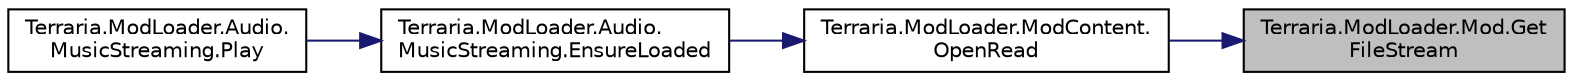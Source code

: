 digraph "Terraria.ModLoader.Mod.GetFileStream"
{
 // LATEX_PDF_SIZE
  edge [fontname="Helvetica",fontsize="10",labelfontname="Helvetica",labelfontsize="10"];
  node [fontname="Helvetica",fontsize="10",shape=record];
  rankdir="RL";
  Node1 [label="Terraria.ModLoader.Mod.Get\lFileStream",height=0.2,width=0.4,color="black", fillcolor="grey75", style="filled", fontcolor="black",tooltip="Retrieve contents of files within the tmod file"];
  Node1 -> Node2 [dir="back",color="midnightblue",fontsize="10",style="solid",fontname="Helvetica"];
  Node2 [label="Terraria.ModLoader.ModContent.\lOpenRead",height=0.2,width=0.4,color="black", fillcolor="white", style="filled",URL="$class_terraria_1_1_mod_loader_1_1_mod_content.html#a7d35872c47802050843cea0404e40112",tooltip=" "];
  Node2 -> Node3 [dir="back",color="midnightblue",fontsize="10",style="solid",fontname="Helvetica"];
  Node3 [label="Terraria.ModLoader.Audio.\lMusicStreaming.EnsureLoaded",height=0.2,width=0.4,color="black", fillcolor="white", style="filled",URL="$class_terraria_1_1_mod_loader_1_1_audio_1_1_music_streaming.html#ab6f127b36eee38dca1af8bf878be624f",tooltip=" "];
  Node3 -> Node4 [dir="back",color="midnightblue",fontsize="10",style="solid",fontname="Helvetica"];
  Node4 [label="Terraria.ModLoader.Audio.\lMusicStreaming.Play",height=0.2,width=0.4,color="black", fillcolor="white", style="filled",URL="$class_terraria_1_1_mod_loader_1_1_audio_1_1_music_streaming.html#a8ba99bd0e226526b8f14ec346b12ef50",tooltip=" "];
}
